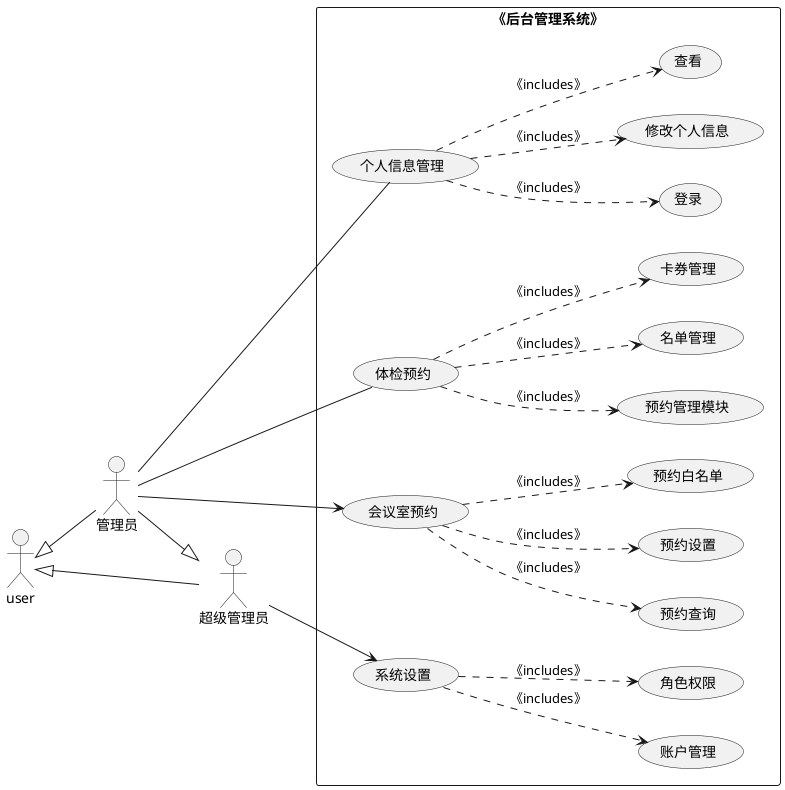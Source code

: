 @startuml
left to right direction
actor 管理员 as admin
actor 超级管理员 as superAdmin
user <|-- admin
user <|-- superAdmin
admin --|> superAdmin
rectangle 《后台管理系统》{
admin -- (个人信息管理)
admin -- (体检预约)
admin --> (会议室预约)
superAdmin --> (系统设置)
(个人信息管理) ..> (登录) : 《includes》
(个人信息管理) ..> (修改个人信息) : 《includes》
(个人信息管理) ..> (查看) : 《includes》
(体检预约) ..> (预约管理模块) : 《includes》
(体检预约) ..> (名单管理) : 《includes》
(体检预约) ..> (卡券管理) : 《includes》
(会议室预约) ..> (预约查询) : 《includes》
(会议室预约) ..> (预约设置) : 《includes》
(会议室预约) ..> (预约白名单) : 《includes》
(系统设置) ..> (账户管理) : 《includes》
(系统设置) ..> (角色权限) : 《includes》
}

@enduml